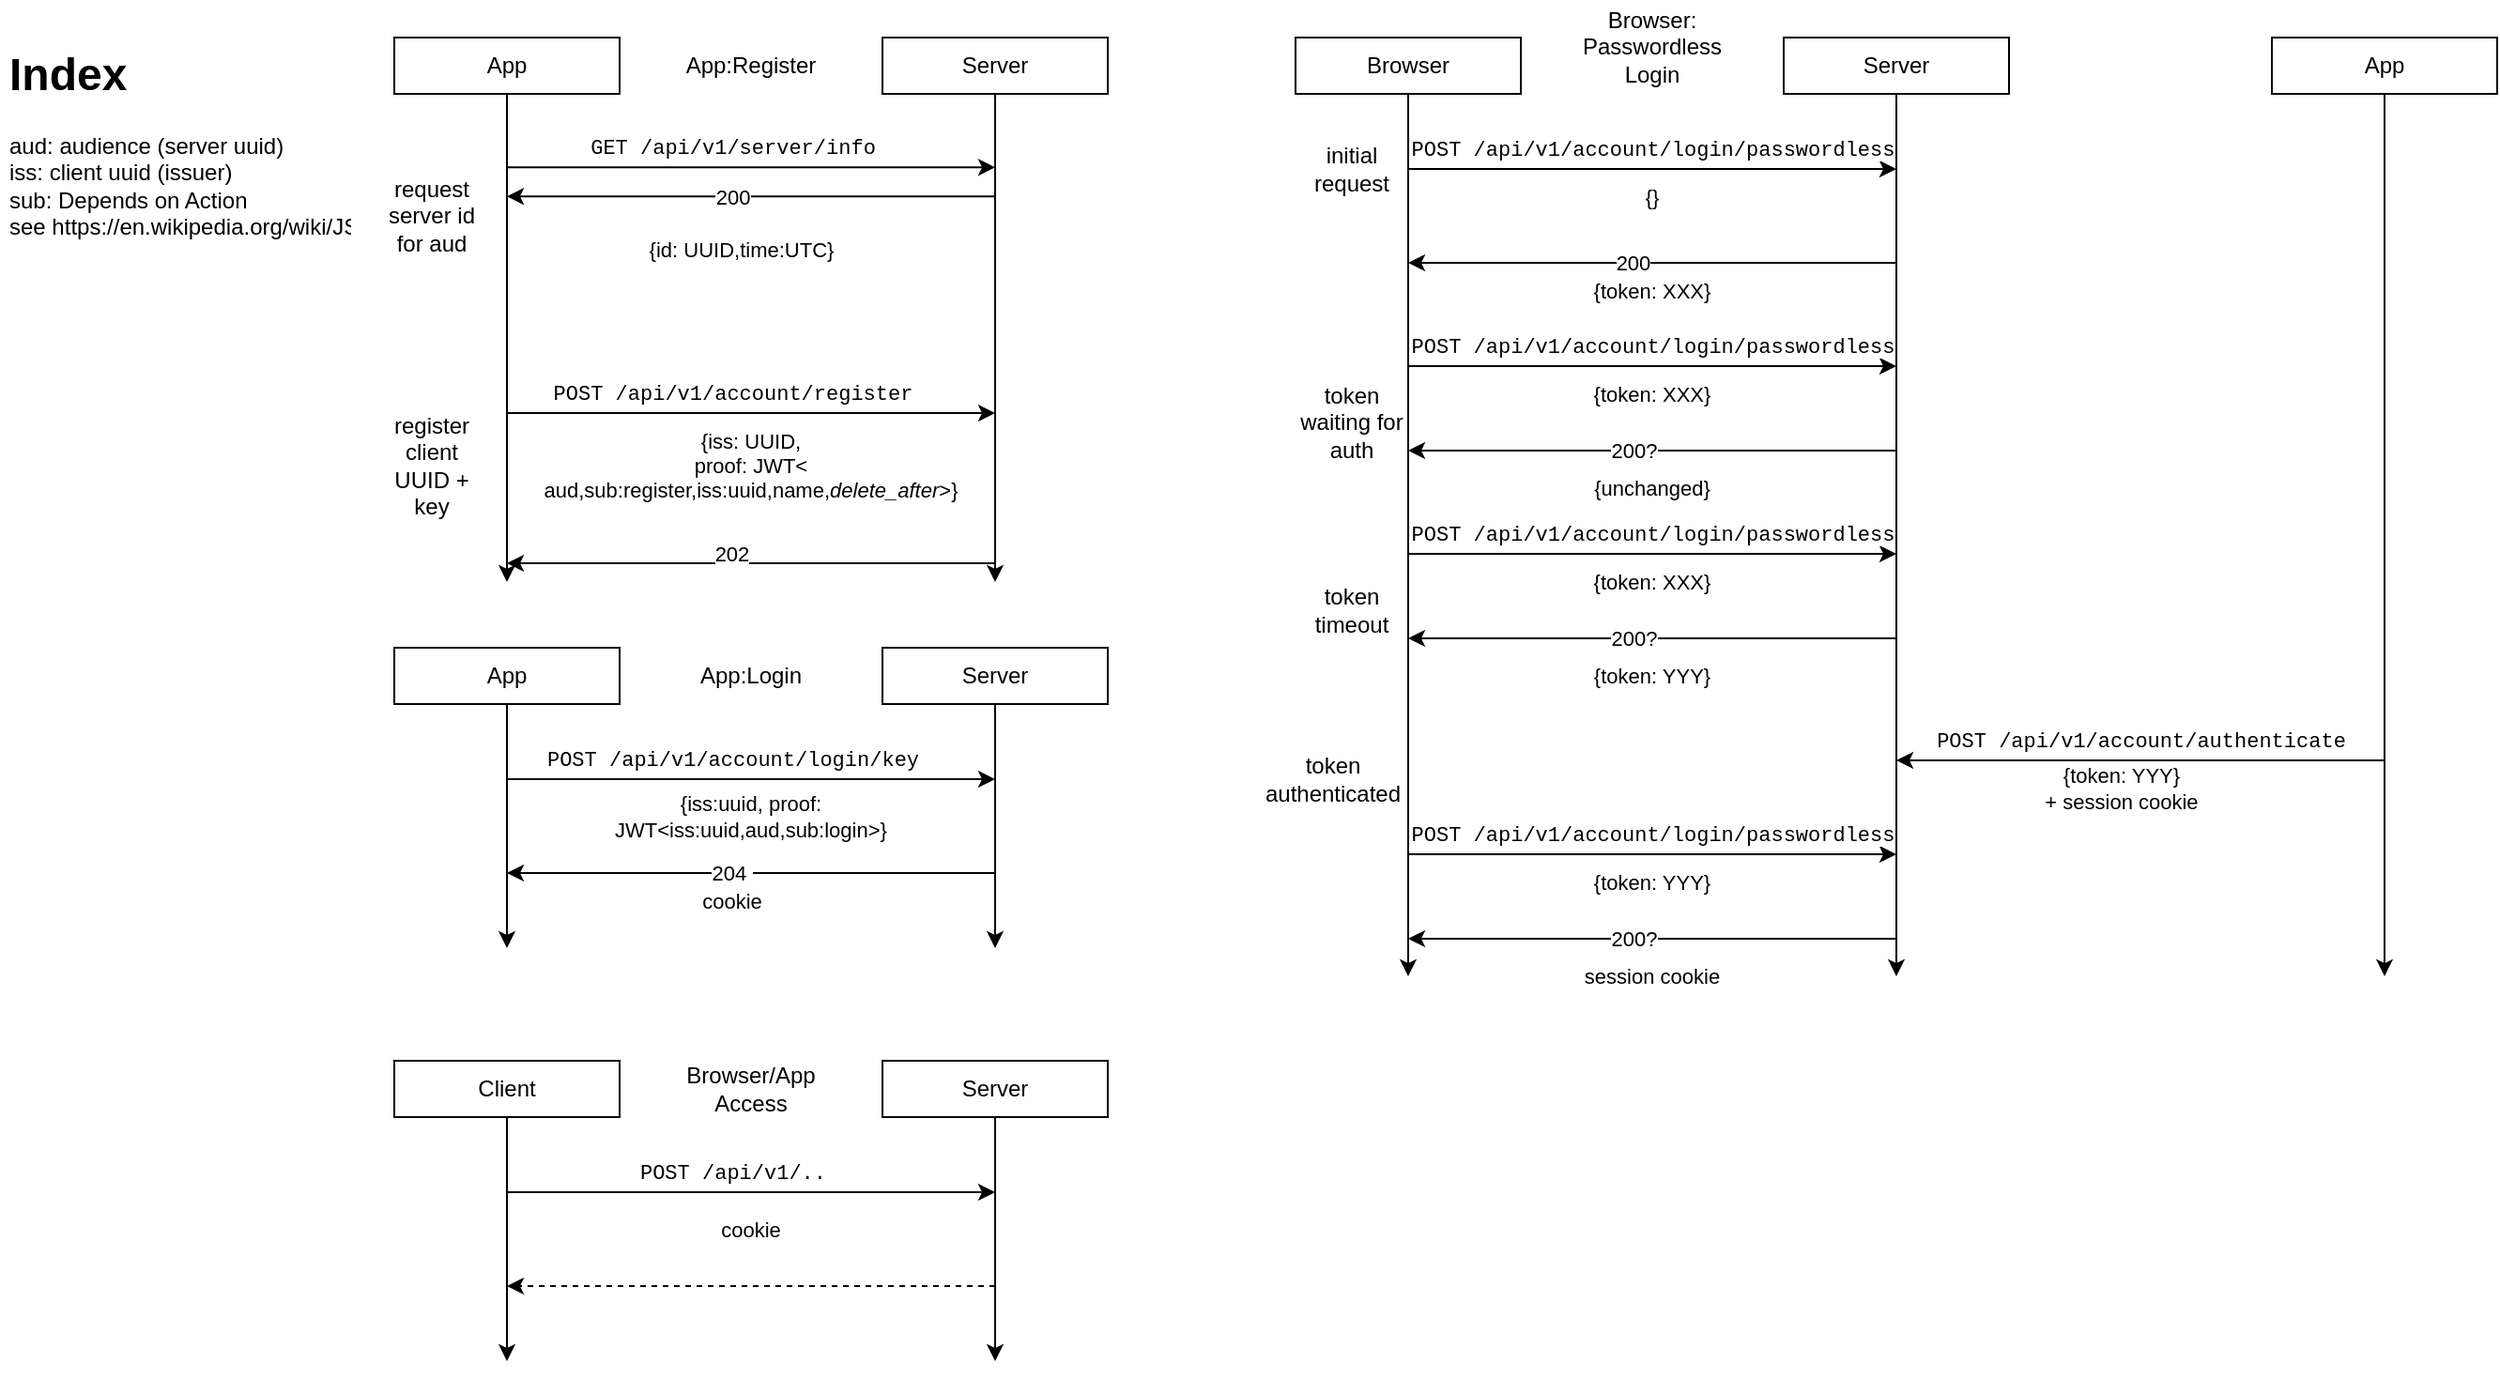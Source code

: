 <mxfile version="15.7.3" type="device"><diagram name="Page-1" id="74e2e168-ea6b-b213-b513-2b3c1d86103e"><mxGraphModel dx="1860" dy="603" grid="1" gridSize="10" guides="1" tooltips="1" connect="1" arrows="1" fold="1" page="1" pageScale="1" pageWidth="1100" pageHeight="850" background="none" math="0" shadow="0"><root><mxCell id="0"/><mxCell id="1" parent="0"/><mxCell id="oZk9bN7IXl0iZVRlbQDV-4" style="edgeStyle=orthogonalEdgeStyle;rounded=0;orthogonalLoop=1;jettySize=auto;html=1;" parent="1" source="oZk9bN7IXl0iZVRlbQDV-2" edge="1"><mxGeometry relative="1" as="geometry"><mxPoint x="200" y="320" as="targetPoint"/></mxGeometry></mxCell><mxCell id="oZk9bN7IXl0iZVRlbQDV-2" value="App" style="rounded=0;whiteSpace=wrap;html=1;" parent="1" vertex="1"><mxGeometry x="140" y="30" width="120" height="30" as="geometry"/></mxCell><mxCell id="oZk9bN7IXl0iZVRlbQDV-13" style="edgeStyle=orthogonalEdgeStyle;rounded=0;orthogonalLoop=1;jettySize=auto;html=1;fontSize=11;fontColor=#000000;" parent="1" source="oZk9bN7IXl0iZVRlbQDV-3" edge="1"><mxGeometry relative="1" as="geometry"><mxPoint x="460" y="320" as="targetPoint"/></mxGeometry></mxCell><mxCell id="oZk9bN7IXl0iZVRlbQDV-3" value="Server" style="rounded=0;whiteSpace=wrap;html=1;" parent="1" vertex="1"><mxGeometry x="400" y="30" width="120" height="30" as="geometry"/></mxCell><mxCell id="oZk9bN7IXl0iZVRlbQDV-8" value="" style="endArrow=classic;html=1;rounded=0;" parent="1" edge="1"><mxGeometry width="50" height="50" relative="1" as="geometry"><mxPoint x="200" y="230" as="sourcePoint"/><mxPoint x="460" y="230" as="targetPoint"/></mxGeometry></mxCell><mxCell id="oZk9bN7IXl0iZVRlbQDV-9" value="&lt;div style=&quot;font-family: &amp;#34;fira code&amp;#34; , &amp;#34;consolas&amp;#34; , &amp;#34;courier new&amp;#34; , monospace , &amp;#34;consolas&amp;#34; , &amp;#34;courier new&amp;#34; , monospace ; line-height: 19px&quot;&gt;&lt;font style=&quot;font-size: 11px ; background-color: rgb(255 , 255 , 255)&quot;&gt;POST /api/v1/account/register&lt;/font&gt;&lt;/div&gt;" style="text;html=1;align=center;verticalAlign=middle;resizable=0;points=[];autosize=1;strokeColor=none;fillColor=none;" parent="1" vertex="1"><mxGeometry x="215" y="205" width="210" height="30" as="geometry"/></mxCell><mxCell id="oZk9bN7IXl0iZVRlbQDV-10" value="{iss: UUID,&lt;br&gt;proof: JWT&amp;lt; aud,sub:register,iss:uuid,name,&lt;i&gt;delete_after&lt;/i&gt;&amp;gt;}" style="text;html=1;strokeColor=none;fillColor=none;align=center;verticalAlign=middle;whiteSpace=wrap;rounded=0;labelBackgroundColor=#FFFFFF;fontSize=11;fontColor=#000000;" parent="1" vertex="1"><mxGeometry x="240" y="235" width="180" height="45" as="geometry"/></mxCell><mxCell id="oZk9bN7IXl0iZVRlbQDV-11" value="" style="endArrow=classic;html=1;rounded=0;fontSize=11;fontColor=#000000;" parent="1" edge="1"><mxGeometry width="50" height="50" relative="1" as="geometry"><mxPoint x="460" y="310" as="sourcePoint"/><mxPoint x="200" y="310" as="targetPoint"/></mxGeometry></mxCell><mxCell id="oZk9bN7IXl0iZVRlbQDV-14" style="edgeStyle=orthogonalEdgeStyle;rounded=0;orthogonalLoop=1;jettySize=auto;html=1;" parent="1" source="oZk9bN7IXl0iZVRlbQDV-15" edge="1"><mxGeometry relative="1" as="geometry"><mxPoint x="200" y="515" as="targetPoint"/></mxGeometry></mxCell><mxCell id="oZk9bN7IXl0iZVRlbQDV-15" value="App" style="rounded=0;whiteSpace=wrap;html=1;" parent="1" vertex="1"><mxGeometry x="140" y="355" width="120" height="30" as="geometry"/></mxCell><mxCell id="oZk9bN7IXl0iZVRlbQDV-16" style="edgeStyle=orthogonalEdgeStyle;rounded=0;orthogonalLoop=1;jettySize=auto;html=1;fontSize=11;fontColor=#000000;" parent="1" source="oZk9bN7IXl0iZVRlbQDV-17" edge="1"><mxGeometry relative="1" as="geometry"><mxPoint x="460" y="515" as="targetPoint"/></mxGeometry></mxCell><mxCell id="oZk9bN7IXl0iZVRlbQDV-17" value="Server" style="rounded=0;whiteSpace=wrap;html=1;" parent="1" vertex="1"><mxGeometry x="400" y="355" width="120" height="30" as="geometry"/></mxCell><mxCell id="oZk9bN7IXl0iZVRlbQDV-18" value="" style="endArrow=classic;html=1;rounded=0;" parent="1" edge="1"><mxGeometry width="50" height="50" relative="1" as="geometry"><mxPoint x="200" y="425" as="sourcePoint"/><mxPoint x="460" y="425" as="targetPoint"/></mxGeometry></mxCell><mxCell id="oZk9bN7IXl0iZVRlbQDV-19" value="&lt;div style=&quot;font-family: &amp;#34;fira code&amp;#34; , &amp;#34;consolas&amp;#34; , &amp;#34;courier new&amp;#34; , monospace , &amp;#34;consolas&amp;#34; , &amp;#34;courier new&amp;#34; , monospace ; line-height: 19px&quot;&gt;&lt;font style=&quot;font-size: 11px ; background-color: rgb(255 , 255 , 255)&quot;&gt;POST /api/v1/account/login/key&lt;/font&gt;&lt;/div&gt;" style="text;html=1;align=center;verticalAlign=middle;resizable=0;points=[];autosize=1;strokeColor=none;fillColor=none;" parent="1" vertex="1"><mxGeometry x="210" y="400" width="220" height="30" as="geometry"/></mxCell><mxCell id="oZk9bN7IXl0iZVRlbQDV-20" value="{iss:uuid, proof: JWT&amp;lt;iss:uuid,aud,sub:login&amp;gt;}" style="text;html=1;strokeColor=none;fillColor=none;align=center;verticalAlign=middle;whiteSpace=wrap;rounded=0;labelBackgroundColor=#FFFFFF;fontSize=11;fontColor=#000000;" parent="1" vertex="1"><mxGeometry x="240" y="430" width="180" height="30" as="geometry"/></mxCell><mxCell id="oZk9bN7IXl0iZVRlbQDV-21" value="" style="endArrow=classic;html=1;rounded=0;fontSize=11;fontColor=#000000;" parent="1" edge="1"><mxGeometry width="50" height="50" relative="1" as="geometry"><mxPoint x="460" y="475" as="sourcePoint"/><mxPoint x="200" y="475" as="targetPoint"/></mxGeometry></mxCell><mxCell id="oZk9bN7IXl0iZVRlbQDV-22" value="&lt;span class=&quot;anchor&quot; id=&quot;204&quot;&gt;&lt;/span&gt;204&amp;nbsp;" style="text;html=1;strokeColor=none;fillColor=none;align=center;verticalAlign=middle;whiteSpace=wrap;rounded=0;labelBackgroundColor=#FFFFFF;fontSize=11;fontColor=#000000;" parent="1" vertex="1"><mxGeometry x="290" y="460" width="60" height="30" as="geometry"/></mxCell><mxCell id="oZk9bN7IXl0iZVRlbQDV-25" value="202" style="text;html=1;strokeColor=none;fillColor=none;align=center;verticalAlign=middle;whiteSpace=wrap;rounded=0;labelBackgroundColor=#FFFFFF;fontSize=11;fontColor=#000000;" parent="1" vertex="1"><mxGeometry x="290" y="290" width="60" height="30" as="geometry"/></mxCell><mxCell id="C7t8hxUdqZsZeHjTUEYg-1" value="App:Register" style="text;html=1;strokeColor=none;fillColor=none;align=center;verticalAlign=middle;whiteSpace=wrap;rounded=0;" parent="1" vertex="1"><mxGeometry x="300" y="30" width="60" height="30" as="geometry"/></mxCell><mxCell id="C7t8hxUdqZsZeHjTUEYg-2" value="App:Login" style="text;html=1;strokeColor=none;fillColor=none;align=center;verticalAlign=middle;whiteSpace=wrap;rounded=0;" parent="1" vertex="1"><mxGeometry x="300" y="355" width="60" height="30" as="geometry"/></mxCell><mxCell id="C7t8hxUdqZsZeHjTUEYg-3" style="edgeStyle=orthogonalEdgeStyle;rounded=0;orthogonalLoop=1;jettySize=auto;html=1;" parent="1" source="C7t8hxUdqZsZeHjTUEYg-4" edge="1"><mxGeometry relative="1" as="geometry"><mxPoint x="680" y="530" as="targetPoint"/></mxGeometry></mxCell><mxCell id="C7t8hxUdqZsZeHjTUEYg-4" value="Browser" style="rounded=0;whiteSpace=wrap;html=1;" parent="1" vertex="1"><mxGeometry x="620" y="30" width="120" height="30" as="geometry"/></mxCell><mxCell id="C7t8hxUdqZsZeHjTUEYg-5" style="edgeStyle=orthogonalEdgeStyle;rounded=0;orthogonalLoop=1;jettySize=auto;html=1;fontSize=11;fontColor=#000000;" parent="1" source="C7t8hxUdqZsZeHjTUEYg-6" edge="1"><mxGeometry relative="1" as="geometry"><mxPoint x="940" y="530" as="targetPoint"/></mxGeometry></mxCell><mxCell id="C7t8hxUdqZsZeHjTUEYg-6" value="Server" style="rounded=0;whiteSpace=wrap;html=1;" parent="1" vertex="1"><mxGeometry x="880" y="30" width="120" height="30" as="geometry"/></mxCell><mxCell id="C7t8hxUdqZsZeHjTUEYg-7" value="" style="endArrow=classic;html=1;rounded=0;" parent="1" edge="1"><mxGeometry width="50" height="50" relative="1" as="geometry"><mxPoint x="680" y="100" as="sourcePoint"/><mxPoint x="940" y="100" as="targetPoint"/></mxGeometry></mxCell><mxCell id="C7t8hxUdqZsZeHjTUEYg-8" value="&lt;div style=&quot;font-family: &amp;#34;fira code&amp;#34; , &amp;#34;consolas&amp;#34; , &amp;#34;courier new&amp;#34; , monospace , &amp;#34;consolas&amp;#34; , &amp;#34;courier new&amp;#34; , monospace ; line-height: 19px&quot;&gt;&lt;font style=&quot;font-size: 11px ; background-color: rgb(255 , 255 , 255)&quot;&gt;POST /api/v1/account/login/passwordless&lt;/font&gt;&lt;/div&gt;" style="text;html=1;align=center;verticalAlign=middle;resizable=0;points=[];autosize=1;strokeColor=none;fillColor=none;" parent="1" vertex="1"><mxGeometry x="670" y="75" width="280" height="30" as="geometry"/></mxCell><mxCell id="C7t8hxUdqZsZeHjTUEYg-9" value="{}" style="text;html=1;strokeColor=none;fillColor=none;align=center;verticalAlign=middle;whiteSpace=wrap;rounded=0;labelBackgroundColor=#FFFFFF;fontSize=11;fontColor=#000000;" parent="1" vertex="1"><mxGeometry x="720" y="100" width="180" height="30" as="geometry"/></mxCell><mxCell id="C7t8hxUdqZsZeHjTUEYg-10" value="" style="endArrow=classic;html=1;rounded=0;fontSize=11;fontColor=#000000;" parent="1" edge="1"><mxGeometry width="50" height="50" relative="1" as="geometry"><mxPoint x="940" y="150" as="sourcePoint"/><mxPoint x="680" y="150" as="targetPoint"/></mxGeometry></mxCell><mxCell id="C7t8hxUdqZsZeHjTUEYg-11" value="200" style="text;html=1;strokeColor=none;fillColor=none;align=center;verticalAlign=middle;whiteSpace=wrap;rounded=0;labelBackgroundColor=#FFFFFF;fontSize=11;fontColor=#000000;" parent="1" vertex="1"><mxGeometry x="770" y="135" width="60" height="30" as="geometry"/></mxCell><mxCell id="C7t8hxUdqZsZeHjTUEYg-12" value="Browser: Passwordless Login" style="text;html=1;strokeColor=none;fillColor=none;align=center;verticalAlign=middle;whiteSpace=wrap;rounded=0;" parent="1" vertex="1"><mxGeometry x="780" y="10" width="60" height="50" as="geometry"/></mxCell><mxCell id="C7t8hxUdqZsZeHjTUEYg-13" value="cookie" style="text;html=1;strokeColor=none;fillColor=none;align=center;verticalAlign=middle;whiteSpace=wrap;rounded=0;labelBackgroundColor=#FFFFFF;fontSize=11;fontColor=#000000;" parent="1" vertex="1"><mxGeometry x="230" y="475" width="180" height="30" as="geometry"/></mxCell><mxCell id="C7t8hxUdqZsZeHjTUEYg-14" style="edgeStyle=orthogonalEdgeStyle;rounded=0;orthogonalLoop=1;jettySize=auto;html=1;" parent="1" source="C7t8hxUdqZsZeHjTUEYg-15" edge="1"><mxGeometry relative="1" as="geometry"><mxPoint x="200" y="735" as="targetPoint"/></mxGeometry></mxCell><mxCell id="C7t8hxUdqZsZeHjTUEYg-15" value="Client" style="rounded=0;whiteSpace=wrap;html=1;" parent="1" vertex="1"><mxGeometry x="140" y="575" width="120" height="30" as="geometry"/></mxCell><mxCell id="C7t8hxUdqZsZeHjTUEYg-16" style="edgeStyle=orthogonalEdgeStyle;rounded=0;orthogonalLoop=1;jettySize=auto;html=1;fontSize=11;fontColor=#000000;" parent="1" source="C7t8hxUdqZsZeHjTUEYg-17" edge="1"><mxGeometry relative="1" as="geometry"><mxPoint x="460" y="735" as="targetPoint"/></mxGeometry></mxCell><mxCell id="C7t8hxUdqZsZeHjTUEYg-17" value="Server" style="rounded=0;whiteSpace=wrap;html=1;" parent="1" vertex="1"><mxGeometry x="400" y="575" width="120" height="30" as="geometry"/></mxCell><mxCell id="C7t8hxUdqZsZeHjTUEYg-18" value="" style="endArrow=classic;html=1;rounded=0;" parent="1" edge="1"><mxGeometry width="50" height="50" relative="1" as="geometry"><mxPoint x="200" y="645" as="sourcePoint"/><mxPoint x="460" y="645" as="targetPoint"/></mxGeometry></mxCell><mxCell id="C7t8hxUdqZsZeHjTUEYg-19" value="&lt;div style=&quot;font-family: &amp;#34;fira code&amp;#34; , &amp;#34;consolas&amp;#34; , &amp;#34;courier new&amp;#34; , monospace , &amp;#34;consolas&amp;#34; , &amp;#34;courier new&amp;#34; , monospace ; line-height: 19px&quot;&gt;&lt;font style=&quot;font-size: 11px ; background-color: rgb(255 , 255 , 255)&quot;&gt;POST /api/v1/..&lt;/font&gt;&lt;/div&gt;" style="text;html=1;align=center;verticalAlign=middle;resizable=0;points=[];autosize=1;strokeColor=none;fillColor=none;" parent="1" vertex="1"><mxGeometry x="260" y="620" width="120" height="30" as="geometry"/></mxCell><mxCell id="C7t8hxUdqZsZeHjTUEYg-20" value="cookie" style="text;html=1;strokeColor=none;fillColor=none;align=center;verticalAlign=middle;whiteSpace=wrap;rounded=0;labelBackgroundColor=#FFFFFF;fontSize=11;fontColor=#000000;" parent="1" vertex="1"><mxGeometry x="240" y="650" width="180" height="30" as="geometry"/></mxCell><mxCell id="C7t8hxUdqZsZeHjTUEYg-21" value="" style="endArrow=classic;html=1;rounded=0;fontSize=11;fontColor=#000000;dashed=1;" parent="1" edge="1"><mxGeometry width="50" height="50" relative="1" as="geometry"><mxPoint x="460" y="695" as="sourcePoint"/><mxPoint x="200" y="695" as="targetPoint"/></mxGeometry></mxCell><mxCell id="C7t8hxUdqZsZeHjTUEYg-23" value="Browser/App&lt;br&gt;Access" style="text;html=1;strokeColor=none;fillColor=none;align=center;verticalAlign=middle;whiteSpace=wrap;rounded=0;" parent="1" vertex="1"><mxGeometry x="300" y="575" width="60" height="30" as="geometry"/></mxCell><mxCell id="C7t8hxUdqZsZeHjTUEYg-25" value="{token: XXX}" style="text;html=1;strokeColor=none;fillColor=none;align=center;verticalAlign=middle;whiteSpace=wrap;rounded=0;labelBackgroundColor=#FFFFFF;fontSize=11;fontColor=#000000;" parent="1" vertex="1"><mxGeometry x="720" y="150" width="180" height="30" as="geometry"/></mxCell><mxCell id="C7t8hxUdqZsZeHjTUEYg-26" style="edgeStyle=orthogonalEdgeStyle;rounded=0;orthogonalLoop=1;jettySize=auto;html=1;" parent="1" source="C7t8hxUdqZsZeHjTUEYg-27" edge="1"><mxGeometry relative="1" as="geometry"><mxPoint x="1200" y="530" as="targetPoint"/></mxGeometry></mxCell><mxCell id="C7t8hxUdqZsZeHjTUEYg-27" value="App" style="rounded=0;whiteSpace=wrap;html=1;" parent="1" vertex="1"><mxGeometry x="1140" y="30" width="120" height="30" as="geometry"/></mxCell><mxCell id="C7t8hxUdqZsZeHjTUEYg-28" value="" style="endArrow=classic;html=1;rounded=0;fontSize=11;fontColor=#000000;" parent="1" edge="1"><mxGeometry width="50" height="50" relative="1" as="geometry"><mxPoint x="1200" y="415" as="sourcePoint"/><mxPoint x="940" y="415" as="targetPoint"/></mxGeometry></mxCell><mxCell id="C7t8hxUdqZsZeHjTUEYg-29" value="&lt;div style=&quot;font-family: &amp;#34;fira code&amp;#34; , &amp;#34;consolas&amp;#34; , &amp;#34;courier new&amp;#34; , monospace , &amp;#34;consolas&amp;#34; , &amp;#34;courier new&amp;#34; , monospace ; line-height: 19px&quot;&gt;&lt;font style=&quot;font-size: 11px ; background-color: rgb(255 , 255 , 255)&quot;&gt;POST /api/v1/account/authenticate&lt;/font&gt;&lt;/div&gt;" style="text;html=1;align=center;verticalAlign=middle;resizable=0;points=[];autosize=1;strokeColor=none;fillColor=none;" parent="1" vertex="1"><mxGeometry x="950" y="390" width="240" height="30" as="geometry"/></mxCell><mxCell id="C7t8hxUdqZsZeHjTUEYg-30" value="{token: YYY}&lt;br&gt;+ session cookie" style="text;html=1;strokeColor=none;fillColor=none;align=center;verticalAlign=middle;whiteSpace=wrap;rounded=0;labelBackgroundColor=#FFFFFF;fontSize=11;fontColor=#000000;" parent="1" vertex="1"><mxGeometry x="970" y="415" width="180" height="30" as="geometry"/></mxCell><mxCell id="C7t8hxUdqZsZeHjTUEYg-31" value="" style="endArrow=classic;html=1;rounded=0;" parent="1" edge="1"><mxGeometry width="50" height="50" relative="1" as="geometry"><mxPoint x="680" y="205" as="sourcePoint"/><mxPoint x="940" y="205" as="targetPoint"/></mxGeometry></mxCell><mxCell id="C7t8hxUdqZsZeHjTUEYg-32" value="&lt;div style=&quot;font-family: &amp;#34;fira code&amp;#34; , &amp;#34;consolas&amp;#34; , &amp;#34;courier new&amp;#34; , monospace , &amp;#34;consolas&amp;#34; , &amp;#34;courier new&amp;#34; , monospace ; line-height: 19px&quot;&gt;&lt;font style=&quot;font-size: 11px ; background-color: rgb(255 , 255 , 255)&quot;&gt;POST /api/v1/account/login/passwordless&lt;/font&gt;&lt;/div&gt;" style="text;html=1;align=center;verticalAlign=middle;resizable=0;points=[];autosize=1;strokeColor=none;fillColor=none;" parent="1" vertex="1"><mxGeometry x="670" y="180" width="280" height="30" as="geometry"/></mxCell><mxCell id="C7t8hxUdqZsZeHjTUEYg-33" value="{token: XXX}" style="text;html=1;strokeColor=none;fillColor=none;align=center;verticalAlign=middle;whiteSpace=wrap;rounded=0;labelBackgroundColor=#FFFFFF;fontSize=11;fontColor=#000000;" parent="1" vertex="1"><mxGeometry x="720" y="205" width="180" height="30" as="geometry"/></mxCell><mxCell id="C7t8hxUdqZsZeHjTUEYg-34" value="" style="endArrow=classic;html=1;rounded=0;fontSize=11;fontColor=#000000;" parent="1" edge="1"><mxGeometry width="50" height="50" relative="1" as="geometry"><mxPoint x="940" y="250" as="sourcePoint"/><mxPoint x="680" y="250" as="targetPoint"/></mxGeometry></mxCell><mxCell id="C7t8hxUdqZsZeHjTUEYg-37" value="200?" style="edgeLabel;html=1;align=center;verticalAlign=middle;resizable=0;points=[];" parent="C7t8hxUdqZsZeHjTUEYg-34" vertex="1" connectable="0"><mxGeometry x="0.075" relative="1" as="geometry"><mxPoint as="offset"/></mxGeometry></mxCell><mxCell id="C7t8hxUdqZsZeHjTUEYg-35" value="{unchanged}" style="text;html=1;strokeColor=none;fillColor=none;align=center;verticalAlign=middle;whiteSpace=wrap;rounded=0;labelBackgroundColor=#FFFFFF;fontSize=11;fontColor=#000000;" parent="1" vertex="1"><mxGeometry x="720" y="255" width="180" height="30" as="geometry"/></mxCell><mxCell id="C7t8hxUdqZsZeHjTUEYg-38" value="" style="endArrow=classic;html=1;rounded=0;" parent="1" edge="1"><mxGeometry width="50" height="50" relative="1" as="geometry"><mxPoint x="680" y="305" as="sourcePoint"/><mxPoint x="940" y="305" as="targetPoint"/></mxGeometry></mxCell><mxCell id="C7t8hxUdqZsZeHjTUEYg-39" value="&lt;div style=&quot;font-family: &amp;#34;fira code&amp;#34; , &amp;#34;consolas&amp;#34; , &amp;#34;courier new&amp;#34; , monospace , &amp;#34;consolas&amp;#34; , &amp;#34;courier new&amp;#34; , monospace ; line-height: 19px&quot;&gt;&lt;font style=&quot;font-size: 11px ; background-color: rgb(255 , 255 , 255)&quot;&gt;POST /api/v1/account/login/passwordless&lt;/font&gt;&lt;/div&gt;" style="text;html=1;align=center;verticalAlign=middle;resizable=0;points=[];autosize=1;strokeColor=none;fillColor=none;" parent="1" vertex="1"><mxGeometry x="670" y="280" width="280" height="30" as="geometry"/></mxCell><mxCell id="C7t8hxUdqZsZeHjTUEYg-40" value="{token: XXX}" style="text;html=1;strokeColor=none;fillColor=none;align=center;verticalAlign=middle;whiteSpace=wrap;rounded=0;labelBackgroundColor=#FFFFFF;fontSize=11;fontColor=#000000;" parent="1" vertex="1"><mxGeometry x="720" y="305" width="180" height="30" as="geometry"/></mxCell><mxCell id="C7t8hxUdqZsZeHjTUEYg-41" value="" style="endArrow=classic;html=1;rounded=0;fontSize=11;fontColor=#000000;" parent="1" edge="1"><mxGeometry width="50" height="50" relative="1" as="geometry"><mxPoint x="940" y="350" as="sourcePoint"/><mxPoint x="680" y="350" as="targetPoint"/></mxGeometry></mxCell><mxCell id="C7t8hxUdqZsZeHjTUEYg-42" value="200?" style="edgeLabel;html=1;align=center;verticalAlign=middle;resizable=0;points=[];" parent="C7t8hxUdqZsZeHjTUEYg-41" vertex="1" connectable="0"><mxGeometry x="0.075" relative="1" as="geometry"><mxPoint as="offset"/></mxGeometry></mxCell><mxCell id="C7t8hxUdqZsZeHjTUEYg-43" value="{token: YYY}" style="text;html=1;strokeColor=none;fillColor=none;align=center;verticalAlign=middle;whiteSpace=wrap;rounded=0;labelBackgroundColor=#FFFFFF;fontSize=11;fontColor=#000000;" parent="1" vertex="1"><mxGeometry x="720" y="355" width="180" height="30" as="geometry"/></mxCell><mxCell id="C7t8hxUdqZsZeHjTUEYg-44" value="token timeout" style="text;html=1;strokeColor=none;fillColor=none;align=center;verticalAlign=middle;whiteSpace=wrap;rounded=0;" parent="1" vertex="1"><mxGeometry x="620" y="310" width="60" height="50" as="geometry"/></mxCell><mxCell id="C7t8hxUdqZsZeHjTUEYg-45" value="token waiting for auth" style="text;html=1;strokeColor=none;fillColor=none;align=center;verticalAlign=middle;whiteSpace=wrap;rounded=0;" parent="1" vertex="1"><mxGeometry x="620" y="210" width="60" height="50" as="geometry"/></mxCell><mxCell id="C7t8hxUdqZsZeHjTUEYg-46" value="" style="endArrow=classic;html=1;rounded=0;" parent="1" edge="1"><mxGeometry width="50" height="50" relative="1" as="geometry"><mxPoint x="680" y="465" as="sourcePoint"/><mxPoint x="940" y="465" as="targetPoint"/></mxGeometry></mxCell><mxCell id="C7t8hxUdqZsZeHjTUEYg-47" value="&lt;div style=&quot;font-family: &amp;#34;fira code&amp;#34; , &amp;#34;consolas&amp;#34; , &amp;#34;courier new&amp;#34; , monospace , &amp;#34;consolas&amp;#34; , &amp;#34;courier new&amp;#34; , monospace ; line-height: 19px&quot;&gt;&lt;font style=&quot;font-size: 11px ; background-color: rgb(255 , 255 , 255)&quot;&gt;POST /api/v1/account/login/passwordless&lt;/font&gt;&lt;/div&gt;" style="text;html=1;align=center;verticalAlign=middle;resizable=0;points=[];autosize=1;strokeColor=none;fillColor=none;" parent="1" vertex="1"><mxGeometry x="670" y="440" width="280" height="30" as="geometry"/></mxCell><mxCell id="C7t8hxUdqZsZeHjTUEYg-48" value="{token: YYY}" style="text;html=1;strokeColor=none;fillColor=none;align=center;verticalAlign=middle;whiteSpace=wrap;rounded=0;labelBackgroundColor=#FFFFFF;fontSize=11;fontColor=#000000;" parent="1" vertex="1"><mxGeometry x="720" y="465" width="180" height="30" as="geometry"/></mxCell><mxCell id="C7t8hxUdqZsZeHjTUEYg-49" value="" style="endArrow=classic;html=1;rounded=0;fontSize=11;fontColor=#000000;" parent="1" edge="1"><mxGeometry width="50" height="50" relative="1" as="geometry"><mxPoint x="940" y="510" as="sourcePoint"/><mxPoint x="680" y="510" as="targetPoint"/></mxGeometry></mxCell><mxCell id="C7t8hxUdqZsZeHjTUEYg-50" value="200?" style="edgeLabel;html=1;align=center;verticalAlign=middle;resizable=0;points=[];" parent="C7t8hxUdqZsZeHjTUEYg-49" vertex="1" connectable="0"><mxGeometry x="0.075" relative="1" as="geometry"><mxPoint as="offset"/></mxGeometry></mxCell><mxCell id="C7t8hxUdqZsZeHjTUEYg-51" value="session cookie" style="text;html=1;strokeColor=none;fillColor=none;align=center;verticalAlign=middle;whiteSpace=wrap;rounded=0;labelBackgroundColor=#FFFFFF;fontSize=11;fontColor=#000000;" parent="1" vertex="1"><mxGeometry x="720" y="515" width="180" height="30" as="geometry"/></mxCell><mxCell id="C7t8hxUdqZsZeHjTUEYg-52" value="token authenticated" style="text;html=1;strokeColor=none;fillColor=none;align=center;verticalAlign=middle;whiteSpace=wrap;rounded=0;" parent="1" vertex="1"><mxGeometry x="610" y="400" width="60" height="50" as="geometry"/></mxCell><mxCell id="C7t8hxUdqZsZeHjTUEYg-53" value="initial request" style="text;html=1;strokeColor=none;fillColor=none;align=center;verticalAlign=middle;whiteSpace=wrap;rounded=0;" parent="1" vertex="1"><mxGeometry x="620" y="75" width="60" height="50" as="geometry"/></mxCell><mxCell id="m6FB7TfvWHJQ4amrlnM9-12" value="" style="endArrow=classic;html=1;rounded=0;" parent="1" edge="1"><mxGeometry width="50" height="50" relative="1" as="geometry"><mxPoint x="200" y="99.17" as="sourcePoint"/><mxPoint x="460" y="99.17" as="targetPoint"/></mxGeometry></mxCell><mxCell id="m6FB7TfvWHJQ4amrlnM9-13" value="&lt;div style=&quot;font-family: &amp;#34;fira code&amp;#34; , &amp;#34;consolas&amp;#34; , &amp;#34;courier new&amp;#34; , monospace , &amp;#34;consolas&amp;#34; , &amp;#34;courier new&amp;#34; , monospace ; line-height: 19px&quot;&gt;&lt;font style=&quot;font-size: 11px ; background-color: rgb(255 , 255 , 255)&quot;&gt;GET /api/v1/server/info&lt;/font&gt;&lt;/div&gt;" style="text;html=1;align=center;verticalAlign=middle;resizable=0;points=[];autosize=1;strokeColor=none;fillColor=none;" parent="1" vertex="1"><mxGeometry x="235" y="74.17" width="170" height="30" as="geometry"/></mxCell><mxCell id="m6FB7TfvWHJQ4amrlnM9-14" value="" style="endArrow=classic;html=1;rounded=0;fontSize=11;fontColor=#000000;" parent="1" edge="1"><mxGeometry width="50" height="50" relative="1" as="geometry"><mxPoint x="460" y="114.58" as="sourcePoint"/><mxPoint x="200" y="114.58" as="targetPoint"/></mxGeometry></mxCell><mxCell id="m6FB7TfvWHJQ4amrlnM9-16" value="200" style="edgeLabel;html=1;align=center;verticalAlign=middle;resizable=0;points=[];" parent="m6FB7TfvWHJQ4amrlnM9-14" vertex="1" connectable="0"><mxGeometry x="-0.14" y="2" relative="1" as="geometry"><mxPoint x="-28" y="-2" as="offset"/></mxGeometry></mxCell><mxCell id="m6FB7TfvWHJQ4amrlnM9-17" value="{id: UUID,time:UTC}" style="text;html=1;strokeColor=none;fillColor=none;align=center;verticalAlign=middle;whiteSpace=wrap;rounded=0;labelBackgroundColor=#FFFFFF;fontSize=11;fontColor=#000000;" parent="1" vertex="1"><mxGeometry x="235" y="120" width="180" height="45" as="geometry"/></mxCell><mxCell id="m6FB7TfvWHJQ4amrlnM9-18" value="request server id for aud" style="text;html=1;strokeColor=none;fillColor=none;align=center;verticalAlign=middle;whiteSpace=wrap;rounded=0;" parent="1" vertex="1"><mxGeometry x="130" y="100" width="60" height="50" as="geometry"/></mxCell><mxCell id="m6FB7TfvWHJQ4amrlnM9-19" value="register client UUID + key" style="text;html=1;strokeColor=none;fillColor=none;align=center;verticalAlign=middle;whiteSpace=wrap;rounded=0;" parent="1" vertex="1"><mxGeometry x="130" y="232.5" width="60" height="50" as="geometry"/></mxCell><mxCell id="m6FB7TfvWHJQ4amrlnM9-21" value="&lt;h1&gt;Index&lt;/h1&gt;&lt;p&gt;aud: audience (server uuid)&lt;br&gt;iss: client uuid (issuer)&lt;br&gt;sub: Depends on Action&lt;br&gt;see&amp;nbsp;https://en.wikipedia.org/wiki/JSON_Web_Token#Standard_fields&lt;/p&gt;" style="text;html=1;strokeColor=none;fillColor=none;spacing=5;spacingTop=-20;whiteSpace=wrap;overflow=hidden;rounded=0;" parent="1" vertex="1"><mxGeometry x="-70" y="30" width="190" height="120" as="geometry"/></mxCell></root></mxGraphModel></diagram></mxfile>